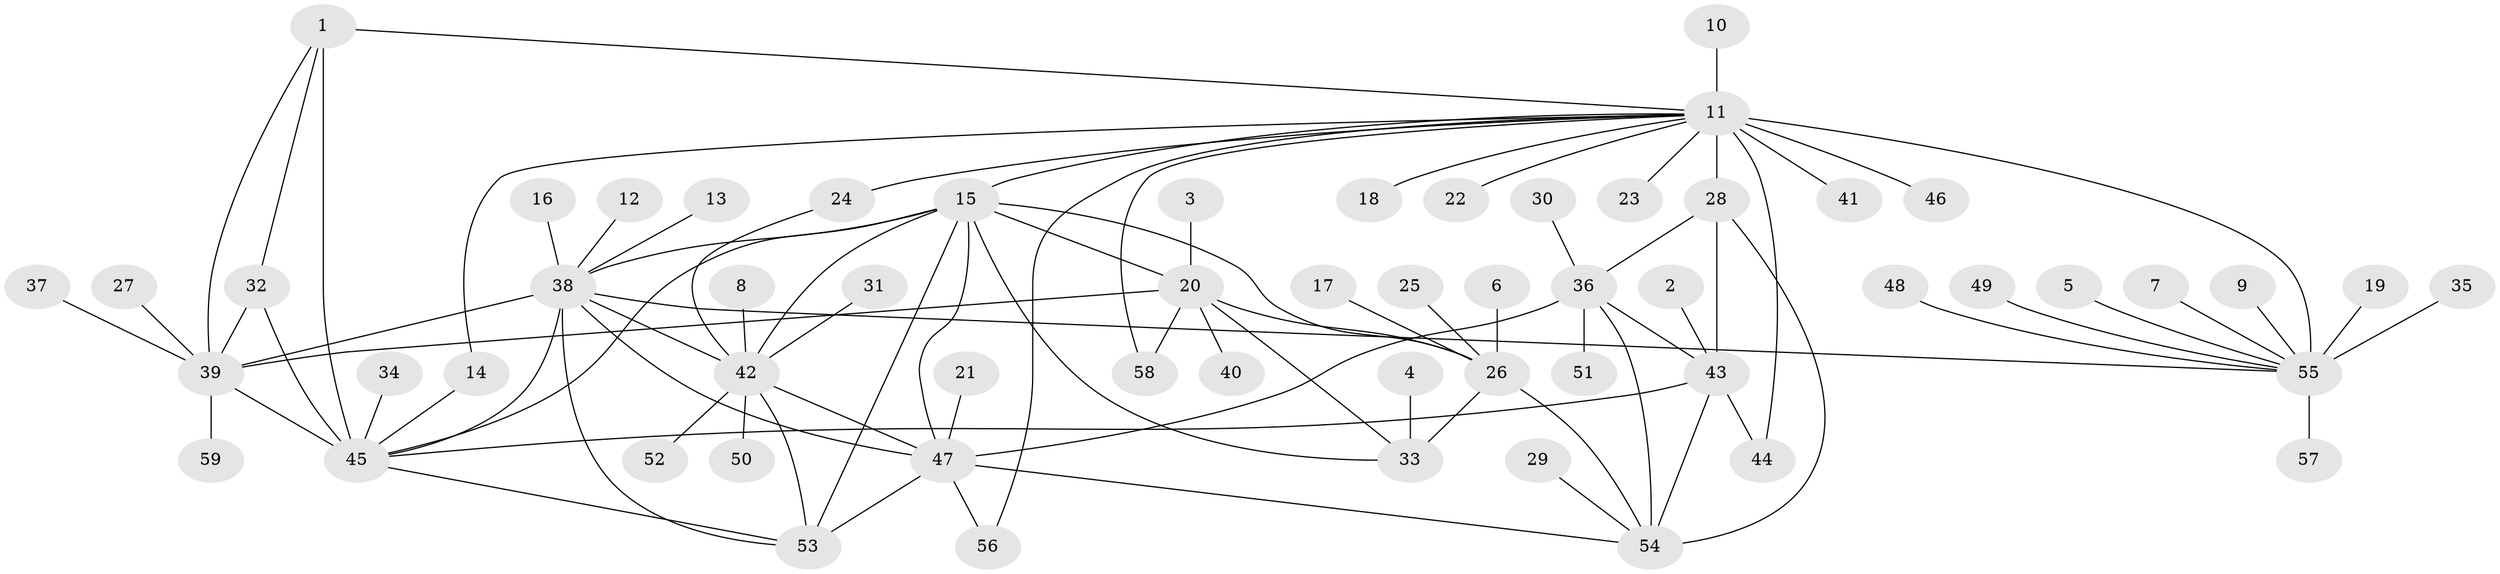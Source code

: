 // original degree distribution, {14: 0.008849557522123894, 9: 0.017699115044247787, 7: 0.05309734513274336, 10: 0.02654867256637168, 6: 0.04424778761061947, 8: 0.035398230088495575, 11: 0.017699115044247787, 5: 0.017699115044247787, 1: 0.5663716814159292, 3: 0.017699115044247787, 2: 0.18584070796460178, 4: 0.008849557522123894}
// Generated by graph-tools (version 1.1) at 2025/50/03/09/25 03:50:42]
// undirected, 59 vertices, 88 edges
graph export_dot {
graph [start="1"]
  node [color=gray90,style=filled];
  1;
  2;
  3;
  4;
  5;
  6;
  7;
  8;
  9;
  10;
  11;
  12;
  13;
  14;
  15;
  16;
  17;
  18;
  19;
  20;
  21;
  22;
  23;
  24;
  25;
  26;
  27;
  28;
  29;
  30;
  31;
  32;
  33;
  34;
  35;
  36;
  37;
  38;
  39;
  40;
  41;
  42;
  43;
  44;
  45;
  46;
  47;
  48;
  49;
  50;
  51;
  52;
  53;
  54;
  55;
  56;
  57;
  58;
  59;
  1 -- 11 [weight=1.0];
  1 -- 32 [weight=1.0];
  1 -- 39 [weight=1.0];
  1 -- 45 [weight=2.0];
  2 -- 43 [weight=1.0];
  3 -- 20 [weight=1.0];
  4 -- 33 [weight=1.0];
  5 -- 55 [weight=1.0];
  6 -- 26 [weight=1.0];
  7 -- 55 [weight=1.0];
  8 -- 42 [weight=1.0];
  9 -- 55 [weight=1.0];
  10 -- 11 [weight=1.0];
  11 -- 14 [weight=1.0];
  11 -- 15 [weight=1.0];
  11 -- 18 [weight=1.0];
  11 -- 22 [weight=1.0];
  11 -- 23 [weight=1.0];
  11 -- 24 [weight=1.0];
  11 -- 28 [weight=1.0];
  11 -- 41 [weight=1.0];
  11 -- 44 [weight=1.0];
  11 -- 46 [weight=1.0];
  11 -- 55 [weight=6.0];
  11 -- 56 [weight=1.0];
  11 -- 58 [weight=1.0];
  12 -- 38 [weight=1.0];
  13 -- 38 [weight=1.0];
  14 -- 45 [weight=1.0];
  15 -- 20 [weight=1.0];
  15 -- 26 [weight=2.0];
  15 -- 33 [weight=1.0];
  15 -- 38 [weight=1.0];
  15 -- 42 [weight=1.0];
  15 -- 45 [weight=1.0];
  15 -- 47 [weight=1.0];
  15 -- 53 [weight=1.0];
  16 -- 38 [weight=1.0];
  17 -- 26 [weight=1.0];
  19 -- 55 [weight=1.0];
  20 -- 26 [weight=2.0];
  20 -- 33 [weight=1.0];
  20 -- 39 [weight=1.0];
  20 -- 40 [weight=1.0];
  20 -- 58 [weight=1.0];
  21 -- 47 [weight=1.0];
  24 -- 42 [weight=1.0];
  25 -- 26 [weight=1.0];
  26 -- 33 [weight=2.0];
  26 -- 54 [weight=1.0];
  27 -- 39 [weight=1.0];
  28 -- 36 [weight=1.0];
  28 -- 43 [weight=2.0];
  28 -- 54 [weight=1.0];
  29 -- 54 [weight=1.0];
  30 -- 36 [weight=1.0];
  31 -- 42 [weight=1.0];
  32 -- 39 [weight=1.0];
  32 -- 45 [weight=2.0];
  34 -- 45 [weight=1.0];
  35 -- 55 [weight=1.0];
  36 -- 43 [weight=2.0];
  36 -- 47 [weight=1.0];
  36 -- 51 [weight=1.0];
  36 -- 54 [weight=1.0];
  37 -- 39 [weight=1.0];
  38 -- 39 [weight=1.0];
  38 -- 42 [weight=1.0];
  38 -- 45 [weight=1.0];
  38 -- 47 [weight=1.0];
  38 -- 53 [weight=1.0];
  38 -- 55 [weight=1.0];
  39 -- 45 [weight=2.0];
  39 -- 59 [weight=1.0];
  42 -- 47 [weight=1.0];
  42 -- 50 [weight=1.0];
  42 -- 52 [weight=1.0];
  42 -- 53 [weight=1.0];
  43 -- 44 [weight=1.0];
  43 -- 45 [weight=1.0];
  43 -- 54 [weight=2.0];
  45 -- 53 [weight=1.0];
  47 -- 53 [weight=1.0];
  47 -- 54 [weight=1.0];
  47 -- 56 [weight=1.0];
  48 -- 55 [weight=1.0];
  49 -- 55 [weight=1.0];
  55 -- 57 [weight=1.0];
}
